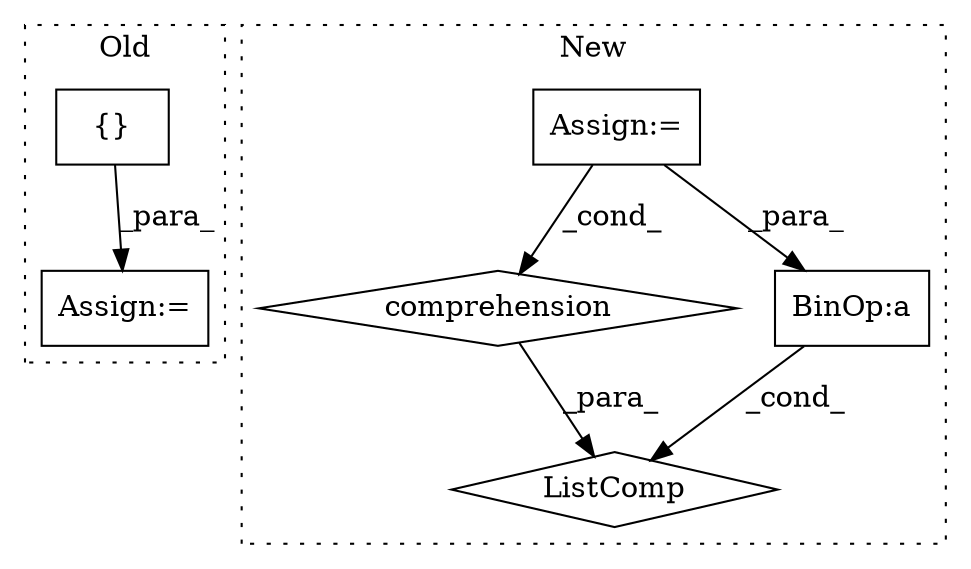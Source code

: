 digraph G {
subgraph cluster0 {
1 [label="{}" a="59" s="4212,4212" l="2,1" shape="box"];
4 [label="Assign:=" a="68" s="4209" l="3" shape="box"];
label = "Old";
style="dotted";
}
subgraph cluster1 {
2 [label="ListComp" a="106" s="6088" l="74" shape="diamond"];
3 [label="comprehension" a="45" s="6123" l="3" shape="diamond"];
5 [label="Assign:=" a="68" s="5902" l="3" shape="box"];
6 [label="BinOp:a" a="82" s="6107" l="3" shape="box"];
label = "New";
style="dotted";
}
1 -> 4 [label="_para_"];
3 -> 2 [label="_para_"];
5 -> 3 [label="_cond_"];
5 -> 6 [label="_para_"];
6 -> 2 [label="_cond_"];
}